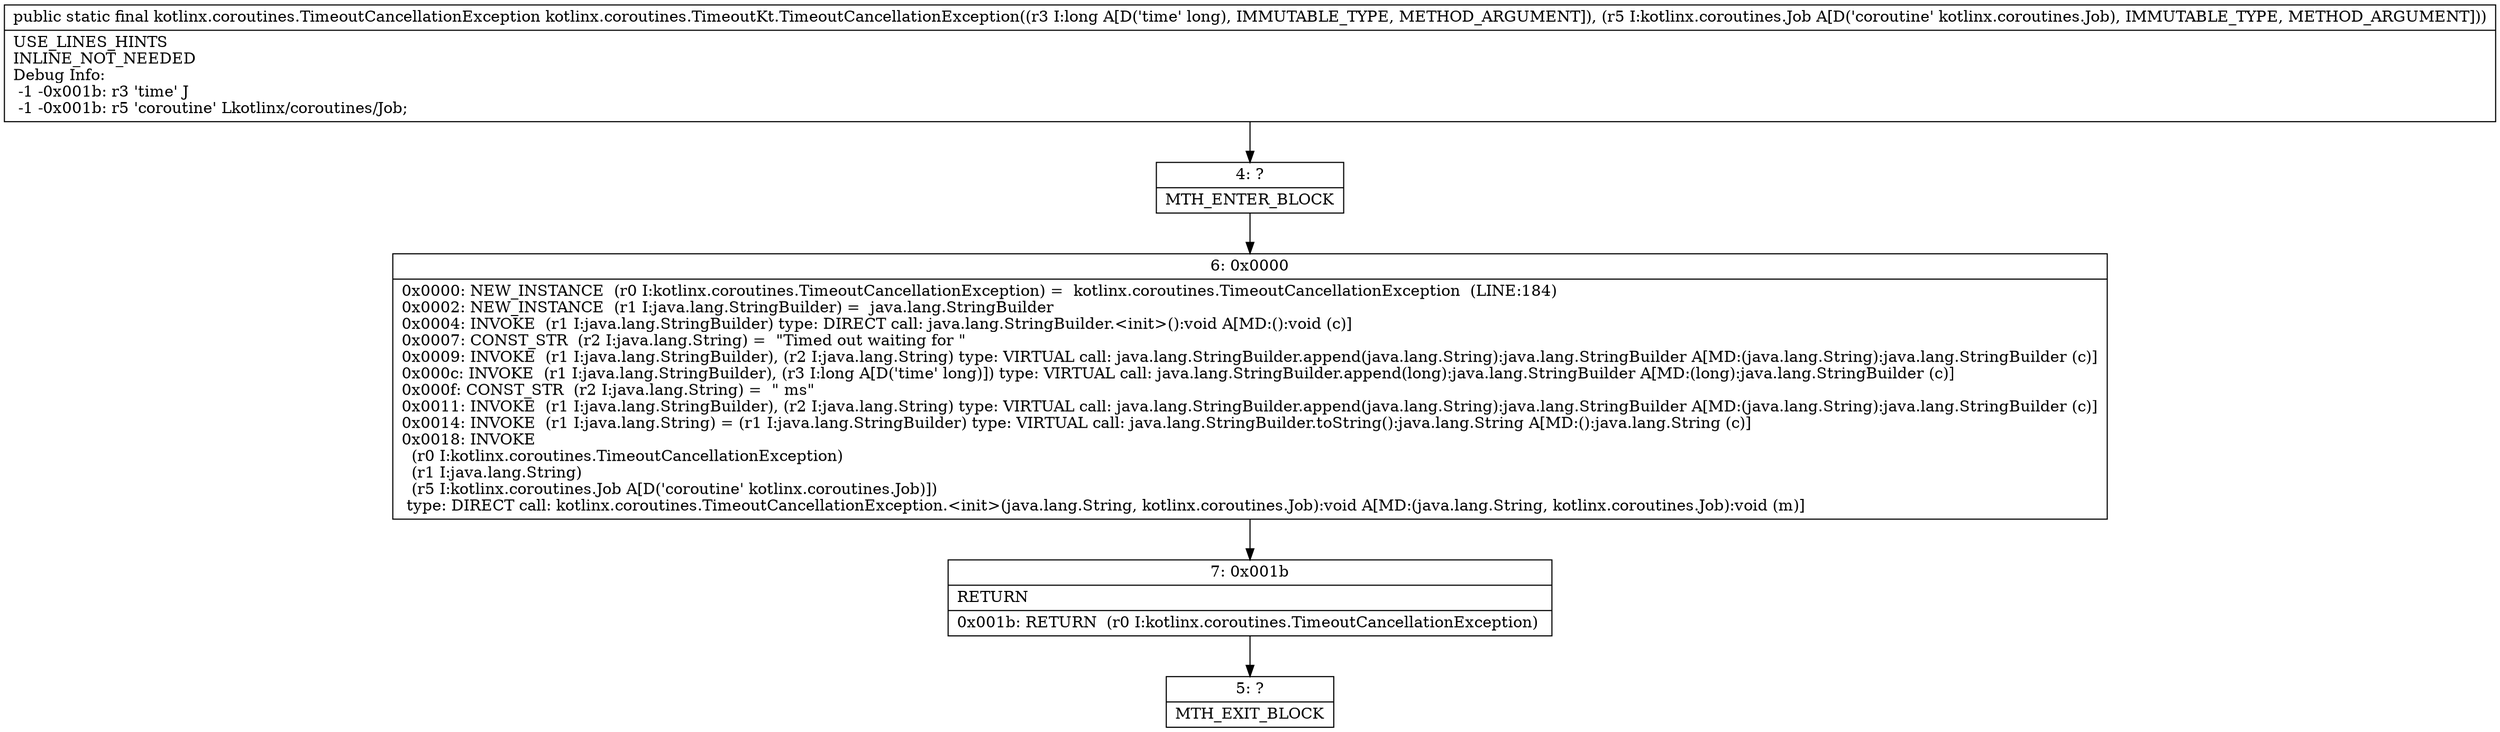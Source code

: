 digraph "CFG forkotlinx.coroutines.TimeoutKt.TimeoutCancellationException(JLkotlinx\/coroutines\/Job;)Lkotlinx\/coroutines\/TimeoutCancellationException;" {
Node_4 [shape=record,label="{4\:\ ?|MTH_ENTER_BLOCK\l}"];
Node_6 [shape=record,label="{6\:\ 0x0000|0x0000: NEW_INSTANCE  (r0 I:kotlinx.coroutines.TimeoutCancellationException) =  kotlinx.coroutines.TimeoutCancellationException  (LINE:184)\l0x0002: NEW_INSTANCE  (r1 I:java.lang.StringBuilder) =  java.lang.StringBuilder \l0x0004: INVOKE  (r1 I:java.lang.StringBuilder) type: DIRECT call: java.lang.StringBuilder.\<init\>():void A[MD:():void (c)]\l0x0007: CONST_STR  (r2 I:java.lang.String) =  \"Timed out waiting for \" \l0x0009: INVOKE  (r1 I:java.lang.StringBuilder), (r2 I:java.lang.String) type: VIRTUAL call: java.lang.StringBuilder.append(java.lang.String):java.lang.StringBuilder A[MD:(java.lang.String):java.lang.StringBuilder (c)]\l0x000c: INVOKE  (r1 I:java.lang.StringBuilder), (r3 I:long A[D('time' long)]) type: VIRTUAL call: java.lang.StringBuilder.append(long):java.lang.StringBuilder A[MD:(long):java.lang.StringBuilder (c)]\l0x000f: CONST_STR  (r2 I:java.lang.String) =  \" ms\" \l0x0011: INVOKE  (r1 I:java.lang.StringBuilder), (r2 I:java.lang.String) type: VIRTUAL call: java.lang.StringBuilder.append(java.lang.String):java.lang.StringBuilder A[MD:(java.lang.String):java.lang.StringBuilder (c)]\l0x0014: INVOKE  (r1 I:java.lang.String) = (r1 I:java.lang.StringBuilder) type: VIRTUAL call: java.lang.StringBuilder.toString():java.lang.String A[MD:():java.lang.String (c)]\l0x0018: INVOKE  \l  (r0 I:kotlinx.coroutines.TimeoutCancellationException)\l  (r1 I:java.lang.String)\l  (r5 I:kotlinx.coroutines.Job A[D('coroutine' kotlinx.coroutines.Job)])\l type: DIRECT call: kotlinx.coroutines.TimeoutCancellationException.\<init\>(java.lang.String, kotlinx.coroutines.Job):void A[MD:(java.lang.String, kotlinx.coroutines.Job):void (m)]\l}"];
Node_7 [shape=record,label="{7\:\ 0x001b|RETURN\l|0x001b: RETURN  (r0 I:kotlinx.coroutines.TimeoutCancellationException) \l}"];
Node_5 [shape=record,label="{5\:\ ?|MTH_EXIT_BLOCK\l}"];
MethodNode[shape=record,label="{public static final kotlinx.coroutines.TimeoutCancellationException kotlinx.coroutines.TimeoutKt.TimeoutCancellationException((r3 I:long A[D('time' long), IMMUTABLE_TYPE, METHOD_ARGUMENT]), (r5 I:kotlinx.coroutines.Job A[D('coroutine' kotlinx.coroutines.Job), IMMUTABLE_TYPE, METHOD_ARGUMENT]))  | USE_LINES_HINTS\lINLINE_NOT_NEEDED\lDebug Info:\l  \-1 \-0x001b: r3 'time' J\l  \-1 \-0x001b: r5 'coroutine' Lkotlinx\/coroutines\/Job;\l}"];
MethodNode -> Node_4;Node_4 -> Node_6;
Node_6 -> Node_7;
Node_7 -> Node_5;
}

